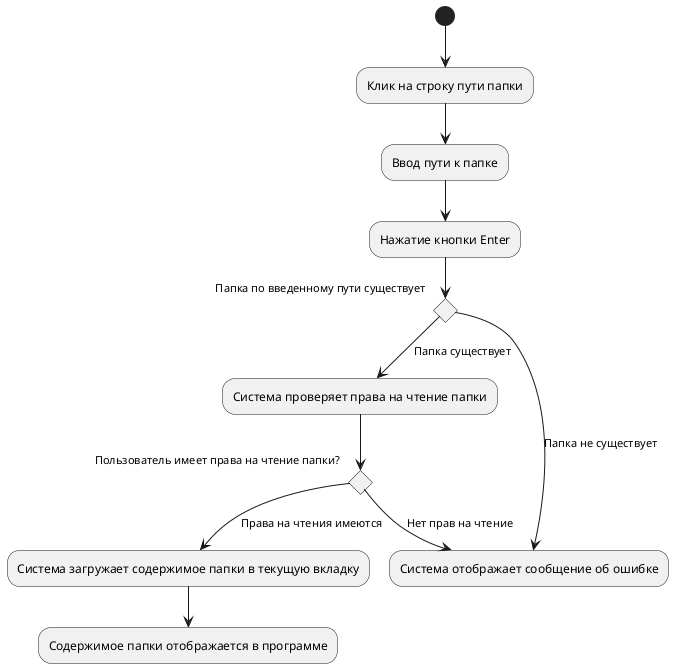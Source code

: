 @startuml
(*) --> "Клик на строку пути папки"
--> "Ввод пути к папке"
--> "Нажатие кнопки Enter"
if "Папка по введенному пути существует" then
  --> [Папка существует] "Система проверяет права на чтение папки"
  if "Пользователь имеет права на чтение папки?" then
    --> [Права на чтения имеются] "Система загружает содержимое папки в текущую вкладку"
    --> "Содержимое папки отображается в программе"
  else
    --> [Нет прав на чтение] "Система отображает сообщение об ошибке"
  endif
else
  --> [Папка не существует] "Система отображает сообщение об ошибке"
endif
@enduml
